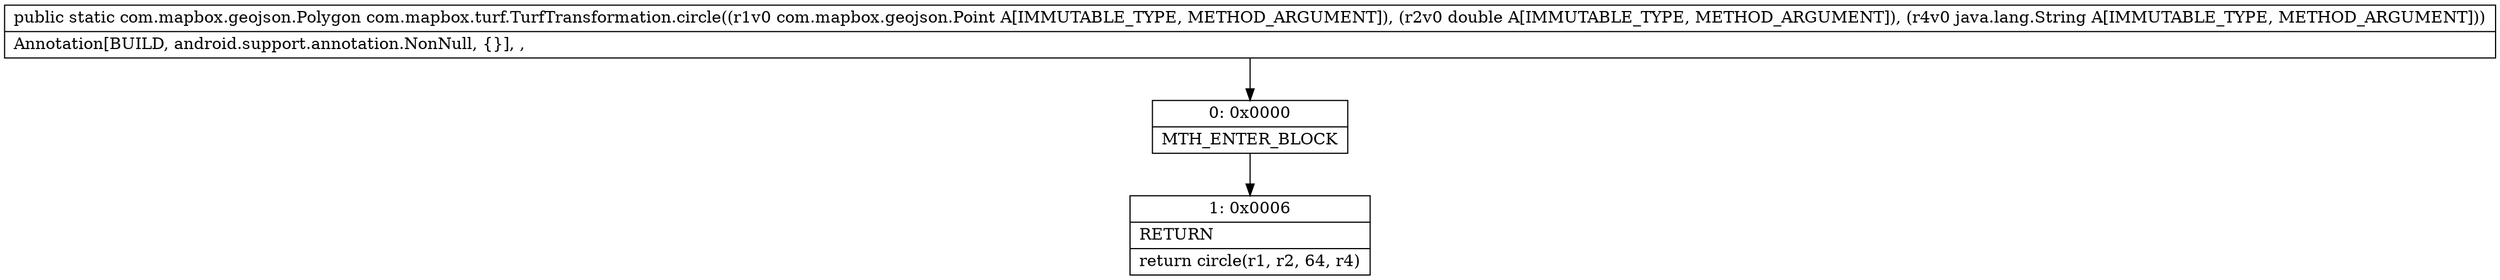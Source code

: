 digraph "CFG forcom.mapbox.turf.TurfTransformation.circle(Lcom\/mapbox\/geojson\/Point;DLjava\/lang\/String;)Lcom\/mapbox\/geojson\/Polygon;" {
Node_0 [shape=record,label="{0\:\ 0x0000|MTH_ENTER_BLOCK\l}"];
Node_1 [shape=record,label="{1\:\ 0x0006|RETURN\l|return circle(r1, r2, 64, r4)\l}"];
MethodNode[shape=record,label="{public static com.mapbox.geojson.Polygon com.mapbox.turf.TurfTransformation.circle((r1v0 com.mapbox.geojson.Point A[IMMUTABLE_TYPE, METHOD_ARGUMENT]), (r2v0 double A[IMMUTABLE_TYPE, METHOD_ARGUMENT]), (r4v0 java.lang.String A[IMMUTABLE_TYPE, METHOD_ARGUMENT]))  | Annotation[BUILD, android.support.annotation.NonNull, \{\}], , \l}"];
MethodNode -> Node_0;
Node_0 -> Node_1;
}

